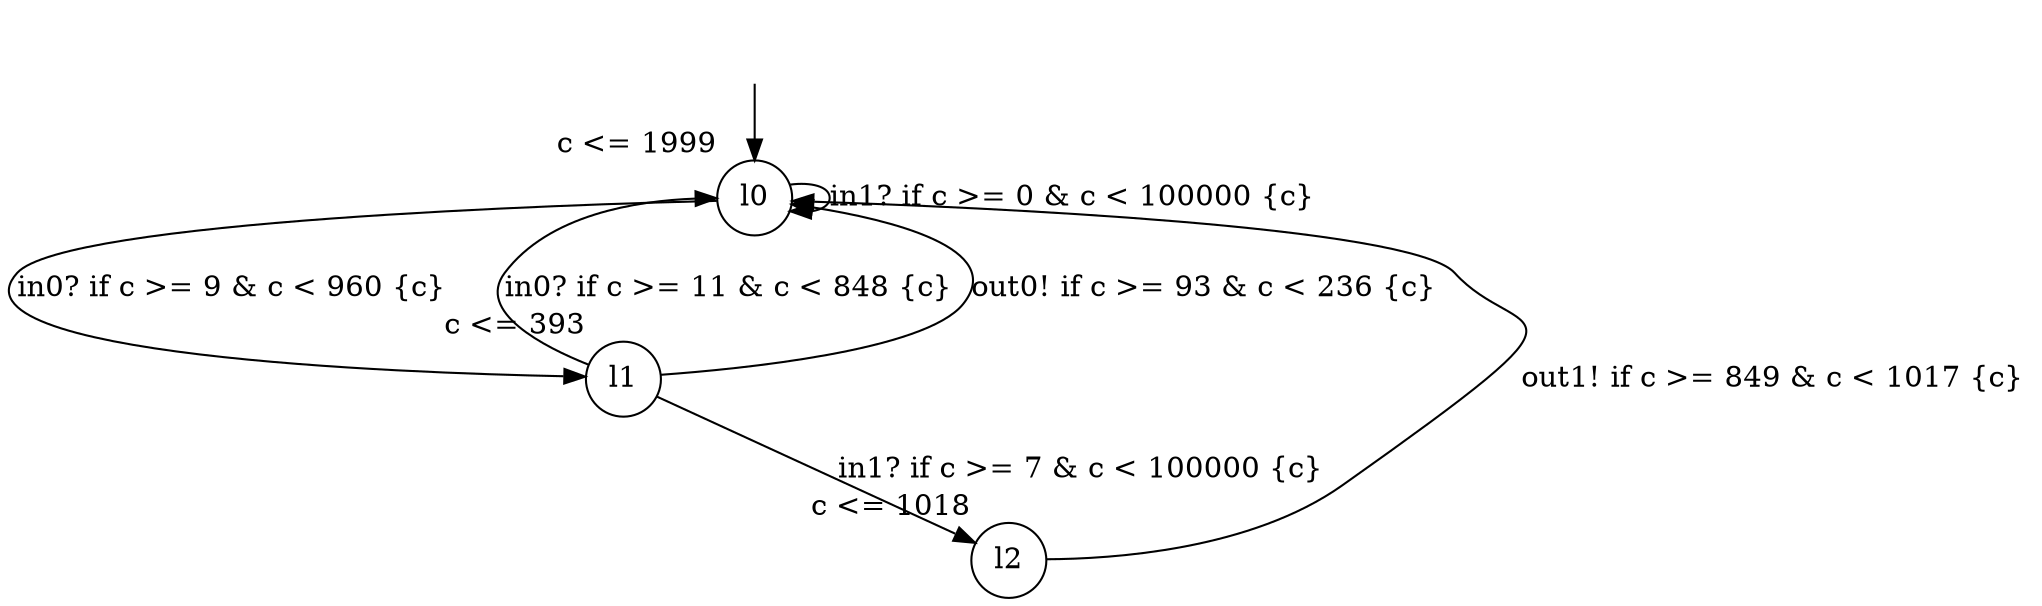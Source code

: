 digraph g {
__start0 [label="" shape="none"];
l0 [shape="circle" margin=0 label="l0", xlabel="c <= 1999"];
l1 [shape="circle" margin=0 label="l1", xlabel="c <= 393"];
l2 [shape="circle" margin=0 label="l2", xlabel="c <= 1018"];
l0 -> l0 [label="in1? if c >= 0 & c < 100000 {c} "];
l0 -> l1 [label="in0? if c >= 9 & c < 960 {c} "];
l1 -> l0 [label="in0? if c >= 11 & c < 848 {c} "];
l1 -> l0 [label="out0! if c >= 93 & c < 236 {c} "];
l1 -> l2 [label="in1? if c >= 7 & c < 100000 {c} "];
l2 -> l0 [label="out1! if c >= 849 & c < 1017 {c} "];
__start0 -> l0;
}
